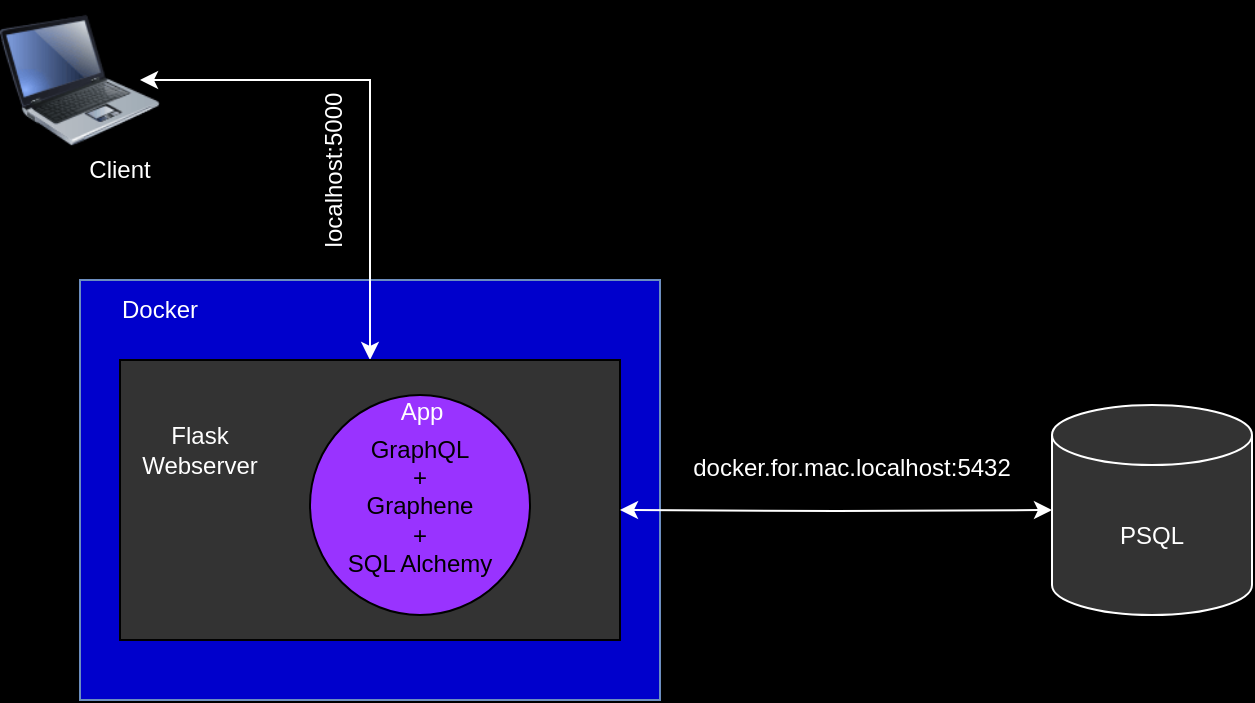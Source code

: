 <mxfile version="22.1.21" type="device">
  <diagram name="Page-1" id="mY8ITexbc0_YQkcF_zGo">
    <mxGraphModel dx="914" dy="581" grid="0" gridSize="10" guides="1" tooltips="1" connect="1" arrows="1" fold="1" page="1" pageScale="1" pageWidth="850" pageHeight="1100" background="#000000" math="0" shadow="0">
      <root>
        <mxCell id="0" />
        <mxCell id="1" parent="0" />
        <mxCell id="D2uFMP-KFkFXCD1DTNj--2" value="" style="rounded=0;whiteSpace=wrap;html=1;fillColor=#0000CC;strokeColor=#6c8ebf;" parent="1" vertex="1">
          <mxGeometry x="200" y="200" width="290" height="210" as="geometry" />
        </mxCell>
        <mxCell id="D2uFMP-KFkFXCD1DTNj--3" value="&lt;font color=&quot;#ffffff&quot;&gt;Docker&lt;/font&gt;" style="text;html=1;strokeColor=none;fillColor=none;align=center;verticalAlign=middle;whiteSpace=wrap;rounded=0;" parent="1" vertex="1">
          <mxGeometry x="210" y="200" width="60" height="30" as="geometry" />
        </mxCell>
        <mxCell id="D2uFMP-KFkFXCD1DTNj--4" value="PSQL" style="shape=cylinder3;whiteSpace=wrap;html=1;boundedLbl=1;backgroundOutline=1;size=15;fillColor=#333333;strokeColor=#FFFFFF;fontColor=#ffffff;" parent="1" vertex="1">
          <mxGeometry x="686" y="262.5" width="100" height="105" as="geometry" />
        </mxCell>
        <mxCell id="D2uFMP-KFkFXCD1DTNj--5" value="" style="image;html=1;image=img/lib/clip_art/computers/Laptop_128x128.png" parent="1" vertex="1">
          <mxGeometry x="160" y="60" width="80" height="80" as="geometry" />
        </mxCell>
        <mxCell id="D2uFMP-KFkFXCD1DTNj--6" value="&lt;font color=&quot;#ffffff&quot;&gt;Client&lt;/font&gt;" style="text;html=1;strokeColor=none;fillColor=none;align=center;verticalAlign=middle;whiteSpace=wrap;rounded=0;" parent="1" vertex="1">
          <mxGeometry x="190" y="130" width="60" height="30" as="geometry" />
        </mxCell>
        <mxCell id="D2uFMP-KFkFXCD1DTNj--7" style="edgeStyle=orthogonalEdgeStyle;rounded=0;orthogonalLoop=1;jettySize=auto;html=1;exitX=1;exitY=0.5;exitDx=0;exitDy=0;startArrow=classic;startFill=1;strokeColor=#FFFFFF;entryX=0.5;entryY=0;entryDx=0;entryDy=0;" parent="1" target="D2uFMP-KFkFXCD1DTNj--8" edge="1">
          <mxGeometry relative="1" as="geometry">
            <mxPoint x="230" y="100" as="sourcePoint" />
            <mxPoint x="355" y="250" as="targetPoint" />
            <Array as="points">
              <mxPoint x="345" y="100" />
            </Array>
          </mxGeometry>
        </mxCell>
        <mxCell id="D2uFMP-KFkFXCD1DTNj--8" value="" style="rounded=0;whiteSpace=wrap;html=1;fillColor=#333333;" parent="1" vertex="1">
          <mxGeometry x="220" y="240" width="250" height="140" as="geometry" />
        </mxCell>
        <mxCell id="D2uFMP-KFkFXCD1DTNj--9" value="&lt;font color=&quot;#ffffff&quot;&gt;Flask Webserver&lt;/font&gt;" style="text;html=1;strokeColor=none;fillColor=none;align=center;verticalAlign=middle;whiteSpace=wrap;rounded=0;" parent="1" vertex="1">
          <mxGeometry x="230" y="270" width="60" height="30" as="geometry" />
        </mxCell>
        <mxCell id="D2uFMP-KFkFXCD1DTNj--10" value="GraphQL &lt;br&gt;+ &lt;br&gt;Graphene &lt;br&gt;+ &lt;br&gt;SQL Alchemy" style="ellipse;whiteSpace=wrap;html=1;aspect=fixed;fillColor=#9933FF;" parent="1" vertex="1">
          <mxGeometry x="315" y="257.5" width="110" height="110" as="geometry" />
        </mxCell>
        <mxCell id="D2uFMP-KFkFXCD1DTNj--16" style="edgeStyle=orthogonalEdgeStyle;rounded=0;orthogonalLoop=1;jettySize=auto;html=1;entryX=0;entryY=0.5;entryDx=0;entryDy=0;entryPerimeter=0;startArrow=classic;startFill=1;strokeColor=#FFFFFF;" parent="1" target="D2uFMP-KFkFXCD1DTNj--4" edge="1">
          <mxGeometry relative="1" as="geometry">
            <mxPoint x="470" y="315" as="sourcePoint" />
          </mxGeometry>
        </mxCell>
        <mxCell id="D2uFMP-KFkFXCD1DTNj--18" value="&lt;font color=&quot;#ffffff&quot;&gt;App&lt;/font&gt;" style="text;html=1;strokeColor=none;fillColor=none;align=center;verticalAlign=middle;whiteSpace=wrap;rounded=0;" parent="1" vertex="1">
          <mxGeometry x="341" y="251" width="60" height="30" as="geometry" />
        </mxCell>
        <mxCell id="ZQxMUJNWByKI6sVt-TD3-2" value="&lt;font color=&quot;#ffffff&quot;&gt;localhost:5000&lt;/font&gt;" style="text;html=1;strokeColor=none;fillColor=none;align=center;verticalAlign=middle;whiteSpace=wrap;rounded=0;rotation=-90;" vertex="1" parent="1">
          <mxGeometry x="297" y="130" width="60" height="30" as="geometry" />
        </mxCell>
        <mxCell id="ZQxMUJNWByKI6sVt-TD3-6" style="edgeStyle=orthogonalEdgeStyle;rounded=0;orthogonalLoop=1;jettySize=auto;html=1;exitX=0.25;exitY=0;exitDx=0;exitDy=0;" edge="1" parent="1" source="ZQxMUJNWByKI6sVt-TD3-3">
          <mxGeometry relative="1" as="geometry">
            <mxPoint x="564" y="274" as="targetPoint" />
          </mxGeometry>
        </mxCell>
        <mxCell id="ZQxMUJNWByKI6sVt-TD3-3" value="&lt;font color=&quot;#ffffff&quot;&gt;docker.for.mac.localhost:5432&lt;/font&gt;" style="text;html=1;strokeColor=none;fillColor=none;align=center;verticalAlign=middle;whiteSpace=wrap;rounded=0;rotation=0;" vertex="1" parent="1">
          <mxGeometry x="556" y="279" width="60" height="30" as="geometry" />
        </mxCell>
      </root>
    </mxGraphModel>
  </diagram>
</mxfile>
